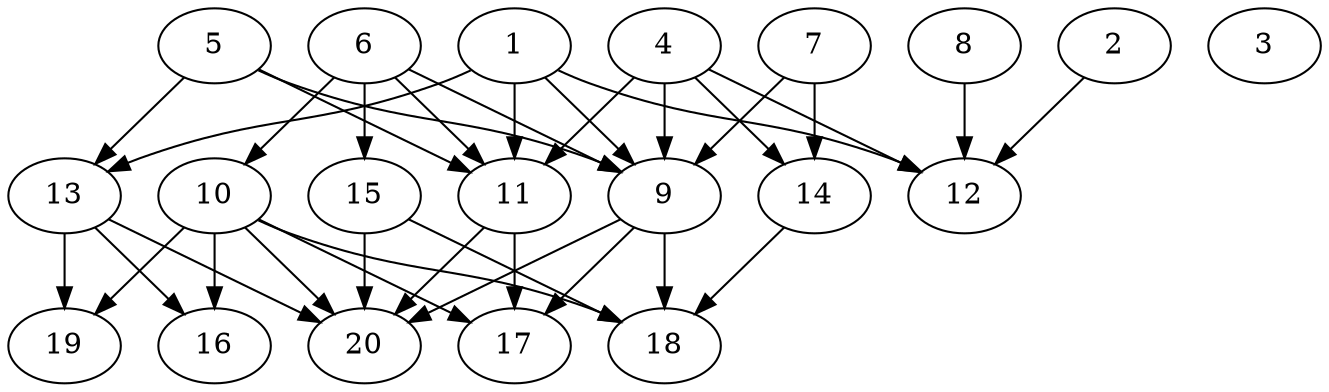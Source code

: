 // DAG automatically generated by daggen at Thu Oct  3 13:58:42 2019
// ./daggen --dot -n 20 --ccr 0.5 --fat 0.7 --regular 0.7 --density 0.6 --mindata 5242880 --maxdata 52428800 
digraph G {
  1 [size="29931520", alpha="0.06", expect_size="14965760"] 
  1 -> 9 [size ="14965760"]
  1 -> 11 [size ="14965760"]
  1 -> 12 [size ="14965760"]
  1 -> 13 [size ="14965760"]
  2 [size="28508160", alpha="0.06", expect_size="14254080"] 
  2 -> 12 [size ="14254080"]
  3 [size="67776512", alpha="0.11", expect_size="33888256"] 
  4 [size="11390976", alpha="0.03", expect_size="5695488"] 
  4 -> 9 [size ="5695488"]
  4 -> 11 [size ="5695488"]
  4 -> 12 [size ="5695488"]
  4 -> 14 [size ="5695488"]
  5 [size="12818432", alpha="0.00", expect_size="6409216"] 
  5 -> 9 [size ="6409216"]
  5 -> 11 [size ="6409216"]
  5 -> 13 [size ="6409216"]
  6 [size="33538048", alpha="0.01", expect_size="16769024"] 
  6 -> 9 [size ="16769024"]
  6 -> 10 [size ="16769024"]
  6 -> 11 [size ="16769024"]
  6 -> 15 [size ="16769024"]
  7 [size="26726400", alpha="0.20", expect_size="13363200"] 
  7 -> 9 [size ="13363200"]
  7 -> 14 [size ="13363200"]
  8 [size="27019264", alpha="0.19", expect_size="13509632"] 
  8 -> 12 [size ="13509632"]
  9 [size="26630144", alpha="0.20", expect_size="13315072"] 
  9 -> 17 [size ="13315072"]
  9 -> 18 [size ="13315072"]
  9 -> 20 [size ="13315072"]
  10 [size="82466816", alpha="0.09", expect_size="41233408"] 
  10 -> 16 [size ="41233408"]
  10 -> 17 [size ="41233408"]
  10 -> 18 [size ="41233408"]
  10 -> 19 [size ="41233408"]
  10 -> 20 [size ="41233408"]
  11 [size="98543616", alpha="0.16", expect_size="49271808"] 
  11 -> 17 [size ="49271808"]
  11 -> 20 [size ="49271808"]
  12 [size="31950848", alpha="0.07", expect_size="15975424"] 
  13 [size="60989440", alpha="0.05", expect_size="30494720"] 
  13 -> 16 [size ="30494720"]
  13 -> 19 [size ="30494720"]
  13 -> 20 [size ="30494720"]
  14 [size="17692672", alpha="0.19", expect_size="8846336"] 
  14 -> 18 [size ="8846336"]
  15 [size="33902592", alpha="0.14", expect_size="16951296"] 
  15 -> 18 [size ="16951296"]
  15 -> 20 [size ="16951296"]
  16 [size="34131968", alpha="0.06", expect_size="17065984"] 
  17 [size="38096896", alpha="0.08", expect_size="19048448"] 
  18 [size="36478976", alpha="0.16", expect_size="18239488"] 
  19 [size="32481280", alpha="0.12", expect_size="16240640"] 
  20 [size="32382976", alpha="0.01", expect_size="16191488"] 
}
